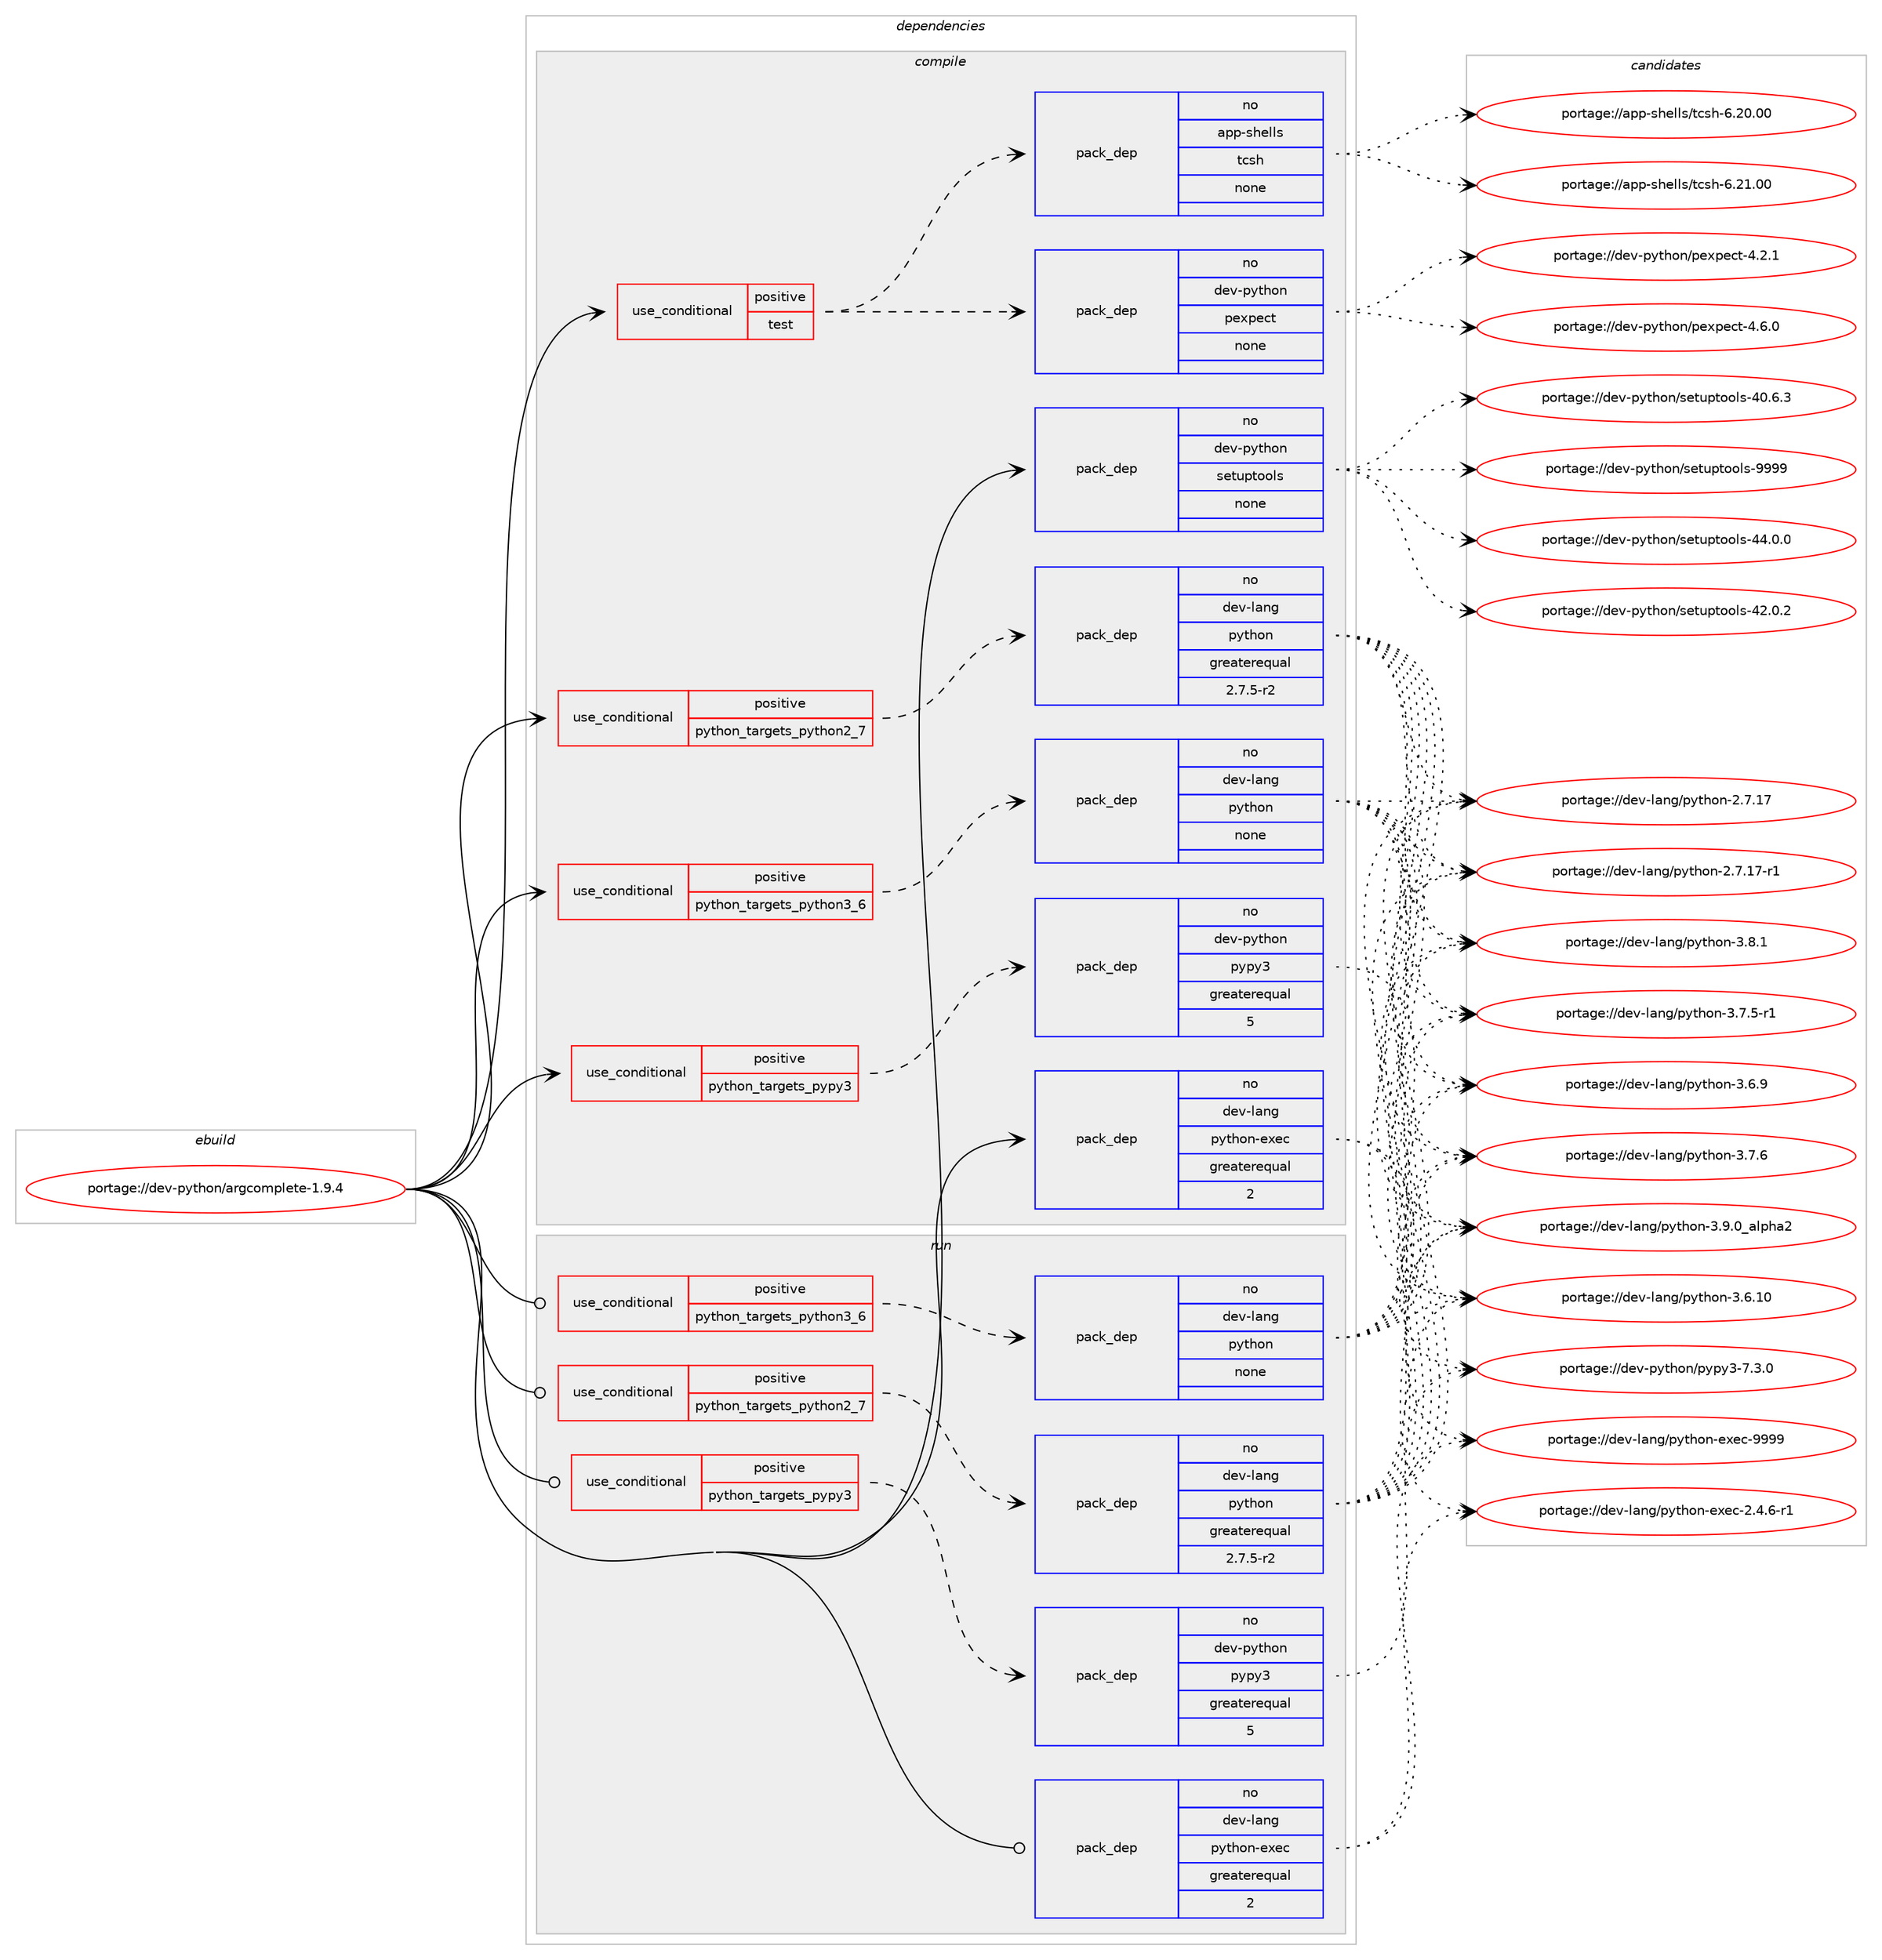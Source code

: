 digraph prolog {

# *************
# Graph options
# *************

newrank=true;
concentrate=true;
compound=true;
graph [rankdir=LR,fontname=Helvetica,fontsize=10,ranksep=1.5];#, ranksep=2.5, nodesep=0.2];
edge  [arrowhead=vee];
node  [fontname=Helvetica,fontsize=10];

# **********
# The ebuild
# **********

subgraph cluster_leftcol {
color=gray;
rank=same;
label=<<i>ebuild</i>>;
id [label="portage://dev-python/argcomplete-1.9.4", color=red, width=4, href="../dev-python/argcomplete-1.9.4.svg"];
}

# ****************
# The dependencies
# ****************

subgraph cluster_midcol {
color=gray;
label=<<i>dependencies</i>>;
subgraph cluster_compile {
fillcolor="#eeeeee";
style=filled;
label=<<i>compile</i>>;
subgraph cond118992 {
dependency471552 [label=<<TABLE BORDER="0" CELLBORDER="1" CELLSPACING="0" CELLPADDING="4"><TR><TD ROWSPAN="3" CELLPADDING="10">use_conditional</TD></TR><TR><TD>positive</TD></TR><TR><TD>python_targets_pypy3</TD></TR></TABLE>>, shape=none, color=red];
subgraph pack347545 {
dependency471553 [label=<<TABLE BORDER="0" CELLBORDER="1" CELLSPACING="0" CELLPADDING="4" WIDTH="220"><TR><TD ROWSPAN="6" CELLPADDING="30">pack_dep</TD></TR><TR><TD WIDTH="110">no</TD></TR><TR><TD>dev-python</TD></TR><TR><TD>pypy3</TD></TR><TR><TD>greaterequal</TD></TR><TR><TD>5</TD></TR></TABLE>>, shape=none, color=blue];
}
dependency471552:e -> dependency471553:w [weight=20,style="dashed",arrowhead="vee"];
}
id:e -> dependency471552:w [weight=20,style="solid",arrowhead="vee"];
subgraph cond118993 {
dependency471554 [label=<<TABLE BORDER="0" CELLBORDER="1" CELLSPACING="0" CELLPADDING="4"><TR><TD ROWSPAN="3" CELLPADDING="10">use_conditional</TD></TR><TR><TD>positive</TD></TR><TR><TD>python_targets_python2_7</TD></TR></TABLE>>, shape=none, color=red];
subgraph pack347546 {
dependency471555 [label=<<TABLE BORDER="0" CELLBORDER="1" CELLSPACING="0" CELLPADDING="4" WIDTH="220"><TR><TD ROWSPAN="6" CELLPADDING="30">pack_dep</TD></TR><TR><TD WIDTH="110">no</TD></TR><TR><TD>dev-lang</TD></TR><TR><TD>python</TD></TR><TR><TD>greaterequal</TD></TR><TR><TD>2.7.5-r2</TD></TR></TABLE>>, shape=none, color=blue];
}
dependency471554:e -> dependency471555:w [weight=20,style="dashed",arrowhead="vee"];
}
id:e -> dependency471554:w [weight=20,style="solid",arrowhead="vee"];
subgraph cond118994 {
dependency471556 [label=<<TABLE BORDER="0" CELLBORDER="1" CELLSPACING="0" CELLPADDING="4"><TR><TD ROWSPAN="3" CELLPADDING="10">use_conditional</TD></TR><TR><TD>positive</TD></TR><TR><TD>python_targets_python3_6</TD></TR></TABLE>>, shape=none, color=red];
subgraph pack347547 {
dependency471557 [label=<<TABLE BORDER="0" CELLBORDER="1" CELLSPACING="0" CELLPADDING="4" WIDTH="220"><TR><TD ROWSPAN="6" CELLPADDING="30">pack_dep</TD></TR><TR><TD WIDTH="110">no</TD></TR><TR><TD>dev-lang</TD></TR><TR><TD>python</TD></TR><TR><TD>none</TD></TR><TR><TD></TD></TR></TABLE>>, shape=none, color=blue];
}
dependency471556:e -> dependency471557:w [weight=20,style="dashed",arrowhead="vee"];
}
id:e -> dependency471556:w [weight=20,style="solid",arrowhead="vee"];
subgraph cond118995 {
dependency471558 [label=<<TABLE BORDER="0" CELLBORDER="1" CELLSPACING="0" CELLPADDING="4"><TR><TD ROWSPAN="3" CELLPADDING="10">use_conditional</TD></TR><TR><TD>positive</TD></TR><TR><TD>test</TD></TR></TABLE>>, shape=none, color=red];
subgraph pack347548 {
dependency471559 [label=<<TABLE BORDER="0" CELLBORDER="1" CELLSPACING="0" CELLPADDING="4" WIDTH="220"><TR><TD ROWSPAN="6" CELLPADDING="30">pack_dep</TD></TR><TR><TD WIDTH="110">no</TD></TR><TR><TD>dev-python</TD></TR><TR><TD>pexpect</TD></TR><TR><TD>none</TD></TR><TR><TD></TD></TR></TABLE>>, shape=none, color=blue];
}
dependency471558:e -> dependency471559:w [weight=20,style="dashed",arrowhead="vee"];
subgraph pack347549 {
dependency471560 [label=<<TABLE BORDER="0" CELLBORDER="1" CELLSPACING="0" CELLPADDING="4" WIDTH="220"><TR><TD ROWSPAN="6" CELLPADDING="30">pack_dep</TD></TR><TR><TD WIDTH="110">no</TD></TR><TR><TD>app-shells</TD></TR><TR><TD>tcsh</TD></TR><TR><TD>none</TD></TR><TR><TD></TD></TR></TABLE>>, shape=none, color=blue];
}
dependency471558:e -> dependency471560:w [weight=20,style="dashed",arrowhead="vee"];
}
id:e -> dependency471558:w [weight=20,style="solid",arrowhead="vee"];
subgraph pack347550 {
dependency471561 [label=<<TABLE BORDER="0" CELLBORDER="1" CELLSPACING="0" CELLPADDING="4" WIDTH="220"><TR><TD ROWSPAN="6" CELLPADDING="30">pack_dep</TD></TR><TR><TD WIDTH="110">no</TD></TR><TR><TD>dev-lang</TD></TR><TR><TD>python-exec</TD></TR><TR><TD>greaterequal</TD></TR><TR><TD>2</TD></TR></TABLE>>, shape=none, color=blue];
}
id:e -> dependency471561:w [weight=20,style="solid",arrowhead="vee"];
subgraph pack347551 {
dependency471562 [label=<<TABLE BORDER="0" CELLBORDER="1" CELLSPACING="0" CELLPADDING="4" WIDTH="220"><TR><TD ROWSPAN="6" CELLPADDING="30">pack_dep</TD></TR><TR><TD WIDTH="110">no</TD></TR><TR><TD>dev-python</TD></TR><TR><TD>setuptools</TD></TR><TR><TD>none</TD></TR><TR><TD></TD></TR></TABLE>>, shape=none, color=blue];
}
id:e -> dependency471562:w [weight=20,style="solid",arrowhead="vee"];
}
subgraph cluster_compileandrun {
fillcolor="#eeeeee";
style=filled;
label=<<i>compile and run</i>>;
}
subgraph cluster_run {
fillcolor="#eeeeee";
style=filled;
label=<<i>run</i>>;
subgraph cond118996 {
dependency471563 [label=<<TABLE BORDER="0" CELLBORDER="1" CELLSPACING="0" CELLPADDING="4"><TR><TD ROWSPAN="3" CELLPADDING="10">use_conditional</TD></TR><TR><TD>positive</TD></TR><TR><TD>python_targets_pypy3</TD></TR></TABLE>>, shape=none, color=red];
subgraph pack347552 {
dependency471564 [label=<<TABLE BORDER="0" CELLBORDER="1" CELLSPACING="0" CELLPADDING="4" WIDTH="220"><TR><TD ROWSPAN="6" CELLPADDING="30">pack_dep</TD></TR><TR><TD WIDTH="110">no</TD></TR><TR><TD>dev-python</TD></TR><TR><TD>pypy3</TD></TR><TR><TD>greaterequal</TD></TR><TR><TD>5</TD></TR></TABLE>>, shape=none, color=blue];
}
dependency471563:e -> dependency471564:w [weight=20,style="dashed",arrowhead="vee"];
}
id:e -> dependency471563:w [weight=20,style="solid",arrowhead="odot"];
subgraph cond118997 {
dependency471565 [label=<<TABLE BORDER="0" CELLBORDER="1" CELLSPACING="0" CELLPADDING="4"><TR><TD ROWSPAN="3" CELLPADDING="10">use_conditional</TD></TR><TR><TD>positive</TD></TR><TR><TD>python_targets_python2_7</TD></TR></TABLE>>, shape=none, color=red];
subgraph pack347553 {
dependency471566 [label=<<TABLE BORDER="0" CELLBORDER="1" CELLSPACING="0" CELLPADDING="4" WIDTH="220"><TR><TD ROWSPAN="6" CELLPADDING="30">pack_dep</TD></TR><TR><TD WIDTH="110">no</TD></TR><TR><TD>dev-lang</TD></TR><TR><TD>python</TD></TR><TR><TD>greaterequal</TD></TR><TR><TD>2.7.5-r2</TD></TR></TABLE>>, shape=none, color=blue];
}
dependency471565:e -> dependency471566:w [weight=20,style="dashed",arrowhead="vee"];
}
id:e -> dependency471565:w [weight=20,style="solid",arrowhead="odot"];
subgraph cond118998 {
dependency471567 [label=<<TABLE BORDER="0" CELLBORDER="1" CELLSPACING="0" CELLPADDING="4"><TR><TD ROWSPAN="3" CELLPADDING="10">use_conditional</TD></TR><TR><TD>positive</TD></TR><TR><TD>python_targets_python3_6</TD></TR></TABLE>>, shape=none, color=red];
subgraph pack347554 {
dependency471568 [label=<<TABLE BORDER="0" CELLBORDER="1" CELLSPACING="0" CELLPADDING="4" WIDTH="220"><TR><TD ROWSPAN="6" CELLPADDING="30">pack_dep</TD></TR><TR><TD WIDTH="110">no</TD></TR><TR><TD>dev-lang</TD></TR><TR><TD>python</TD></TR><TR><TD>none</TD></TR><TR><TD></TD></TR></TABLE>>, shape=none, color=blue];
}
dependency471567:e -> dependency471568:w [weight=20,style="dashed",arrowhead="vee"];
}
id:e -> dependency471567:w [weight=20,style="solid",arrowhead="odot"];
subgraph pack347555 {
dependency471569 [label=<<TABLE BORDER="0" CELLBORDER="1" CELLSPACING="0" CELLPADDING="4" WIDTH="220"><TR><TD ROWSPAN="6" CELLPADDING="30">pack_dep</TD></TR><TR><TD WIDTH="110">no</TD></TR><TR><TD>dev-lang</TD></TR><TR><TD>python-exec</TD></TR><TR><TD>greaterequal</TD></TR><TR><TD>2</TD></TR></TABLE>>, shape=none, color=blue];
}
id:e -> dependency471569:w [weight=20,style="solid",arrowhead="odot"];
}
}

# **************
# The candidates
# **************

subgraph cluster_choices {
rank=same;
color=gray;
label=<<i>candidates</i>>;

subgraph choice347545 {
color=black;
nodesep=1;
choice100101118451121211161041111104711212111212151455546514648 [label="portage://dev-python/pypy3-7.3.0", color=red, width=4,href="../dev-python/pypy3-7.3.0.svg"];
dependency471553:e -> choice100101118451121211161041111104711212111212151455546514648:w [style=dotted,weight="100"];
}
subgraph choice347546 {
color=black;
nodesep=1;
choice10010111845108971101034711212111610411111045514657464895971081121049750 [label="portage://dev-lang/python-3.9.0_alpha2", color=red, width=4,href="../dev-lang/python-3.9.0_alpha2.svg"];
choice100101118451089711010347112121116104111110455146564649 [label="portage://dev-lang/python-3.8.1", color=red, width=4,href="../dev-lang/python-3.8.1.svg"];
choice100101118451089711010347112121116104111110455146554654 [label="portage://dev-lang/python-3.7.6", color=red, width=4,href="../dev-lang/python-3.7.6.svg"];
choice1001011184510897110103471121211161041111104551465546534511449 [label="portage://dev-lang/python-3.7.5-r1", color=red, width=4,href="../dev-lang/python-3.7.5-r1.svg"];
choice100101118451089711010347112121116104111110455146544657 [label="portage://dev-lang/python-3.6.9", color=red, width=4,href="../dev-lang/python-3.6.9.svg"];
choice10010111845108971101034711212111610411111045514654464948 [label="portage://dev-lang/python-3.6.10", color=red, width=4,href="../dev-lang/python-3.6.10.svg"];
choice100101118451089711010347112121116104111110455046554649554511449 [label="portage://dev-lang/python-2.7.17-r1", color=red, width=4,href="../dev-lang/python-2.7.17-r1.svg"];
choice10010111845108971101034711212111610411111045504655464955 [label="portage://dev-lang/python-2.7.17", color=red, width=4,href="../dev-lang/python-2.7.17.svg"];
dependency471555:e -> choice10010111845108971101034711212111610411111045514657464895971081121049750:w [style=dotted,weight="100"];
dependency471555:e -> choice100101118451089711010347112121116104111110455146564649:w [style=dotted,weight="100"];
dependency471555:e -> choice100101118451089711010347112121116104111110455146554654:w [style=dotted,weight="100"];
dependency471555:e -> choice1001011184510897110103471121211161041111104551465546534511449:w [style=dotted,weight="100"];
dependency471555:e -> choice100101118451089711010347112121116104111110455146544657:w [style=dotted,weight="100"];
dependency471555:e -> choice10010111845108971101034711212111610411111045514654464948:w [style=dotted,weight="100"];
dependency471555:e -> choice100101118451089711010347112121116104111110455046554649554511449:w [style=dotted,weight="100"];
dependency471555:e -> choice10010111845108971101034711212111610411111045504655464955:w [style=dotted,weight="100"];
}
subgraph choice347547 {
color=black;
nodesep=1;
choice10010111845108971101034711212111610411111045514657464895971081121049750 [label="portage://dev-lang/python-3.9.0_alpha2", color=red, width=4,href="../dev-lang/python-3.9.0_alpha2.svg"];
choice100101118451089711010347112121116104111110455146564649 [label="portage://dev-lang/python-3.8.1", color=red, width=4,href="../dev-lang/python-3.8.1.svg"];
choice100101118451089711010347112121116104111110455146554654 [label="portage://dev-lang/python-3.7.6", color=red, width=4,href="../dev-lang/python-3.7.6.svg"];
choice1001011184510897110103471121211161041111104551465546534511449 [label="portage://dev-lang/python-3.7.5-r1", color=red, width=4,href="../dev-lang/python-3.7.5-r1.svg"];
choice100101118451089711010347112121116104111110455146544657 [label="portage://dev-lang/python-3.6.9", color=red, width=4,href="../dev-lang/python-3.6.9.svg"];
choice10010111845108971101034711212111610411111045514654464948 [label="portage://dev-lang/python-3.6.10", color=red, width=4,href="../dev-lang/python-3.6.10.svg"];
choice100101118451089711010347112121116104111110455046554649554511449 [label="portage://dev-lang/python-2.7.17-r1", color=red, width=4,href="../dev-lang/python-2.7.17-r1.svg"];
choice10010111845108971101034711212111610411111045504655464955 [label="portage://dev-lang/python-2.7.17", color=red, width=4,href="../dev-lang/python-2.7.17.svg"];
dependency471557:e -> choice10010111845108971101034711212111610411111045514657464895971081121049750:w [style=dotted,weight="100"];
dependency471557:e -> choice100101118451089711010347112121116104111110455146564649:w [style=dotted,weight="100"];
dependency471557:e -> choice100101118451089711010347112121116104111110455146554654:w [style=dotted,weight="100"];
dependency471557:e -> choice1001011184510897110103471121211161041111104551465546534511449:w [style=dotted,weight="100"];
dependency471557:e -> choice100101118451089711010347112121116104111110455146544657:w [style=dotted,weight="100"];
dependency471557:e -> choice10010111845108971101034711212111610411111045514654464948:w [style=dotted,weight="100"];
dependency471557:e -> choice100101118451089711010347112121116104111110455046554649554511449:w [style=dotted,weight="100"];
dependency471557:e -> choice10010111845108971101034711212111610411111045504655464955:w [style=dotted,weight="100"];
}
subgraph choice347548 {
color=black;
nodesep=1;
choice100101118451121211161041111104711210112011210199116455246544648 [label="portage://dev-python/pexpect-4.6.0", color=red, width=4,href="../dev-python/pexpect-4.6.0.svg"];
choice100101118451121211161041111104711210112011210199116455246504649 [label="portage://dev-python/pexpect-4.2.1", color=red, width=4,href="../dev-python/pexpect-4.2.1.svg"];
dependency471559:e -> choice100101118451121211161041111104711210112011210199116455246544648:w [style=dotted,weight="100"];
dependency471559:e -> choice100101118451121211161041111104711210112011210199116455246504649:w [style=dotted,weight="100"];
}
subgraph choice347549 {
color=black;
nodesep=1;
choice971121124511510410110810811547116991151044554465049464848 [label="portage://app-shells/tcsh-6.21.00", color=red, width=4,href="../app-shells/tcsh-6.21.00.svg"];
choice971121124511510410110810811547116991151044554465048464848 [label="portage://app-shells/tcsh-6.20.00", color=red, width=4,href="../app-shells/tcsh-6.20.00.svg"];
dependency471560:e -> choice971121124511510410110810811547116991151044554465049464848:w [style=dotted,weight="100"];
dependency471560:e -> choice971121124511510410110810811547116991151044554465048464848:w [style=dotted,weight="100"];
}
subgraph choice347550 {
color=black;
nodesep=1;
choice10010111845108971101034711212111610411111045101120101994557575757 [label="portage://dev-lang/python-exec-9999", color=red, width=4,href="../dev-lang/python-exec-9999.svg"];
choice10010111845108971101034711212111610411111045101120101994550465246544511449 [label="portage://dev-lang/python-exec-2.4.6-r1", color=red, width=4,href="../dev-lang/python-exec-2.4.6-r1.svg"];
dependency471561:e -> choice10010111845108971101034711212111610411111045101120101994557575757:w [style=dotted,weight="100"];
dependency471561:e -> choice10010111845108971101034711212111610411111045101120101994550465246544511449:w [style=dotted,weight="100"];
}
subgraph choice347551 {
color=black;
nodesep=1;
choice10010111845112121116104111110471151011161171121161111111081154557575757 [label="portage://dev-python/setuptools-9999", color=red, width=4,href="../dev-python/setuptools-9999.svg"];
choice100101118451121211161041111104711510111611711211611111110811545525246484648 [label="portage://dev-python/setuptools-44.0.0", color=red, width=4,href="../dev-python/setuptools-44.0.0.svg"];
choice100101118451121211161041111104711510111611711211611111110811545525046484650 [label="portage://dev-python/setuptools-42.0.2", color=red, width=4,href="../dev-python/setuptools-42.0.2.svg"];
choice100101118451121211161041111104711510111611711211611111110811545524846544651 [label="portage://dev-python/setuptools-40.6.3", color=red, width=4,href="../dev-python/setuptools-40.6.3.svg"];
dependency471562:e -> choice10010111845112121116104111110471151011161171121161111111081154557575757:w [style=dotted,weight="100"];
dependency471562:e -> choice100101118451121211161041111104711510111611711211611111110811545525246484648:w [style=dotted,weight="100"];
dependency471562:e -> choice100101118451121211161041111104711510111611711211611111110811545525046484650:w [style=dotted,weight="100"];
dependency471562:e -> choice100101118451121211161041111104711510111611711211611111110811545524846544651:w [style=dotted,weight="100"];
}
subgraph choice347552 {
color=black;
nodesep=1;
choice100101118451121211161041111104711212111212151455546514648 [label="portage://dev-python/pypy3-7.3.0", color=red, width=4,href="../dev-python/pypy3-7.3.0.svg"];
dependency471564:e -> choice100101118451121211161041111104711212111212151455546514648:w [style=dotted,weight="100"];
}
subgraph choice347553 {
color=black;
nodesep=1;
choice10010111845108971101034711212111610411111045514657464895971081121049750 [label="portage://dev-lang/python-3.9.0_alpha2", color=red, width=4,href="../dev-lang/python-3.9.0_alpha2.svg"];
choice100101118451089711010347112121116104111110455146564649 [label="portage://dev-lang/python-3.8.1", color=red, width=4,href="../dev-lang/python-3.8.1.svg"];
choice100101118451089711010347112121116104111110455146554654 [label="portage://dev-lang/python-3.7.6", color=red, width=4,href="../dev-lang/python-3.7.6.svg"];
choice1001011184510897110103471121211161041111104551465546534511449 [label="portage://dev-lang/python-3.7.5-r1", color=red, width=4,href="../dev-lang/python-3.7.5-r1.svg"];
choice100101118451089711010347112121116104111110455146544657 [label="portage://dev-lang/python-3.6.9", color=red, width=4,href="../dev-lang/python-3.6.9.svg"];
choice10010111845108971101034711212111610411111045514654464948 [label="portage://dev-lang/python-3.6.10", color=red, width=4,href="../dev-lang/python-3.6.10.svg"];
choice100101118451089711010347112121116104111110455046554649554511449 [label="portage://dev-lang/python-2.7.17-r1", color=red, width=4,href="../dev-lang/python-2.7.17-r1.svg"];
choice10010111845108971101034711212111610411111045504655464955 [label="portage://dev-lang/python-2.7.17", color=red, width=4,href="../dev-lang/python-2.7.17.svg"];
dependency471566:e -> choice10010111845108971101034711212111610411111045514657464895971081121049750:w [style=dotted,weight="100"];
dependency471566:e -> choice100101118451089711010347112121116104111110455146564649:w [style=dotted,weight="100"];
dependency471566:e -> choice100101118451089711010347112121116104111110455146554654:w [style=dotted,weight="100"];
dependency471566:e -> choice1001011184510897110103471121211161041111104551465546534511449:w [style=dotted,weight="100"];
dependency471566:e -> choice100101118451089711010347112121116104111110455146544657:w [style=dotted,weight="100"];
dependency471566:e -> choice10010111845108971101034711212111610411111045514654464948:w [style=dotted,weight="100"];
dependency471566:e -> choice100101118451089711010347112121116104111110455046554649554511449:w [style=dotted,weight="100"];
dependency471566:e -> choice10010111845108971101034711212111610411111045504655464955:w [style=dotted,weight="100"];
}
subgraph choice347554 {
color=black;
nodesep=1;
choice10010111845108971101034711212111610411111045514657464895971081121049750 [label="portage://dev-lang/python-3.9.0_alpha2", color=red, width=4,href="../dev-lang/python-3.9.0_alpha2.svg"];
choice100101118451089711010347112121116104111110455146564649 [label="portage://dev-lang/python-3.8.1", color=red, width=4,href="../dev-lang/python-3.8.1.svg"];
choice100101118451089711010347112121116104111110455146554654 [label="portage://dev-lang/python-3.7.6", color=red, width=4,href="../dev-lang/python-3.7.6.svg"];
choice1001011184510897110103471121211161041111104551465546534511449 [label="portage://dev-lang/python-3.7.5-r1", color=red, width=4,href="../dev-lang/python-3.7.5-r1.svg"];
choice100101118451089711010347112121116104111110455146544657 [label="portage://dev-lang/python-3.6.9", color=red, width=4,href="../dev-lang/python-3.6.9.svg"];
choice10010111845108971101034711212111610411111045514654464948 [label="portage://dev-lang/python-3.6.10", color=red, width=4,href="../dev-lang/python-3.6.10.svg"];
choice100101118451089711010347112121116104111110455046554649554511449 [label="portage://dev-lang/python-2.7.17-r1", color=red, width=4,href="../dev-lang/python-2.7.17-r1.svg"];
choice10010111845108971101034711212111610411111045504655464955 [label="portage://dev-lang/python-2.7.17", color=red, width=4,href="../dev-lang/python-2.7.17.svg"];
dependency471568:e -> choice10010111845108971101034711212111610411111045514657464895971081121049750:w [style=dotted,weight="100"];
dependency471568:e -> choice100101118451089711010347112121116104111110455146564649:w [style=dotted,weight="100"];
dependency471568:e -> choice100101118451089711010347112121116104111110455146554654:w [style=dotted,weight="100"];
dependency471568:e -> choice1001011184510897110103471121211161041111104551465546534511449:w [style=dotted,weight="100"];
dependency471568:e -> choice100101118451089711010347112121116104111110455146544657:w [style=dotted,weight="100"];
dependency471568:e -> choice10010111845108971101034711212111610411111045514654464948:w [style=dotted,weight="100"];
dependency471568:e -> choice100101118451089711010347112121116104111110455046554649554511449:w [style=dotted,weight="100"];
dependency471568:e -> choice10010111845108971101034711212111610411111045504655464955:w [style=dotted,weight="100"];
}
subgraph choice347555 {
color=black;
nodesep=1;
choice10010111845108971101034711212111610411111045101120101994557575757 [label="portage://dev-lang/python-exec-9999", color=red, width=4,href="../dev-lang/python-exec-9999.svg"];
choice10010111845108971101034711212111610411111045101120101994550465246544511449 [label="portage://dev-lang/python-exec-2.4.6-r1", color=red, width=4,href="../dev-lang/python-exec-2.4.6-r1.svg"];
dependency471569:e -> choice10010111845108971101034711212111610411111045101120101994557575757:w [style=dotted,weight="100"];
dependency471569:e -> choice10010111845108971101034711212111610411111045101120101994550465246544511449:w [style=dotted,weight="100"];
}
}

}
